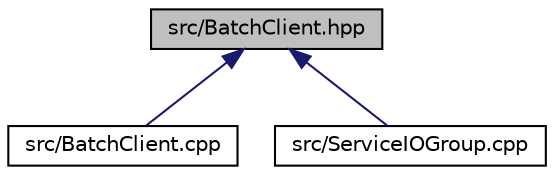 digraph "src/BatchClient.hpp"
{
 // LATEX_PDF_SIZE
  edge [fontname="Helvetica",fontsize="10",labelfontname="Helvetica",labelfontsize="10"];
  node [fontname="Helvetica",fontsize="10",shape=record];
  Node1 [label="src/BatchClient.hpp",height=0.2,width=0.4,color="black", fillcolor="grey75", style="filled", fontcolor="black",tooltip=" "];
  Node1 -> Node2 [dir="back",color="midnightblue",fontsize="10",style="solid",fontname="Helvetica"];
  Node2 [label="src/BatchClient.cpp",height=0.2,width=0.4,color="black", fillcolor="white", style="filled",URL="$_batch_client_8cpp.html",tooltip=" "];
  Node1 -> Node3 [dir="back",color="midnightblue",fontsize="10",style="solid",fontname="Helvetica"];
  Node3 [label="src/ServiceIOGroup.cpp",height=0.2,width=0.4,color="black", fillcolor="white", style="filled",URL="$_service_i_o_group_8cpp.html",tooltip=" "];
}
